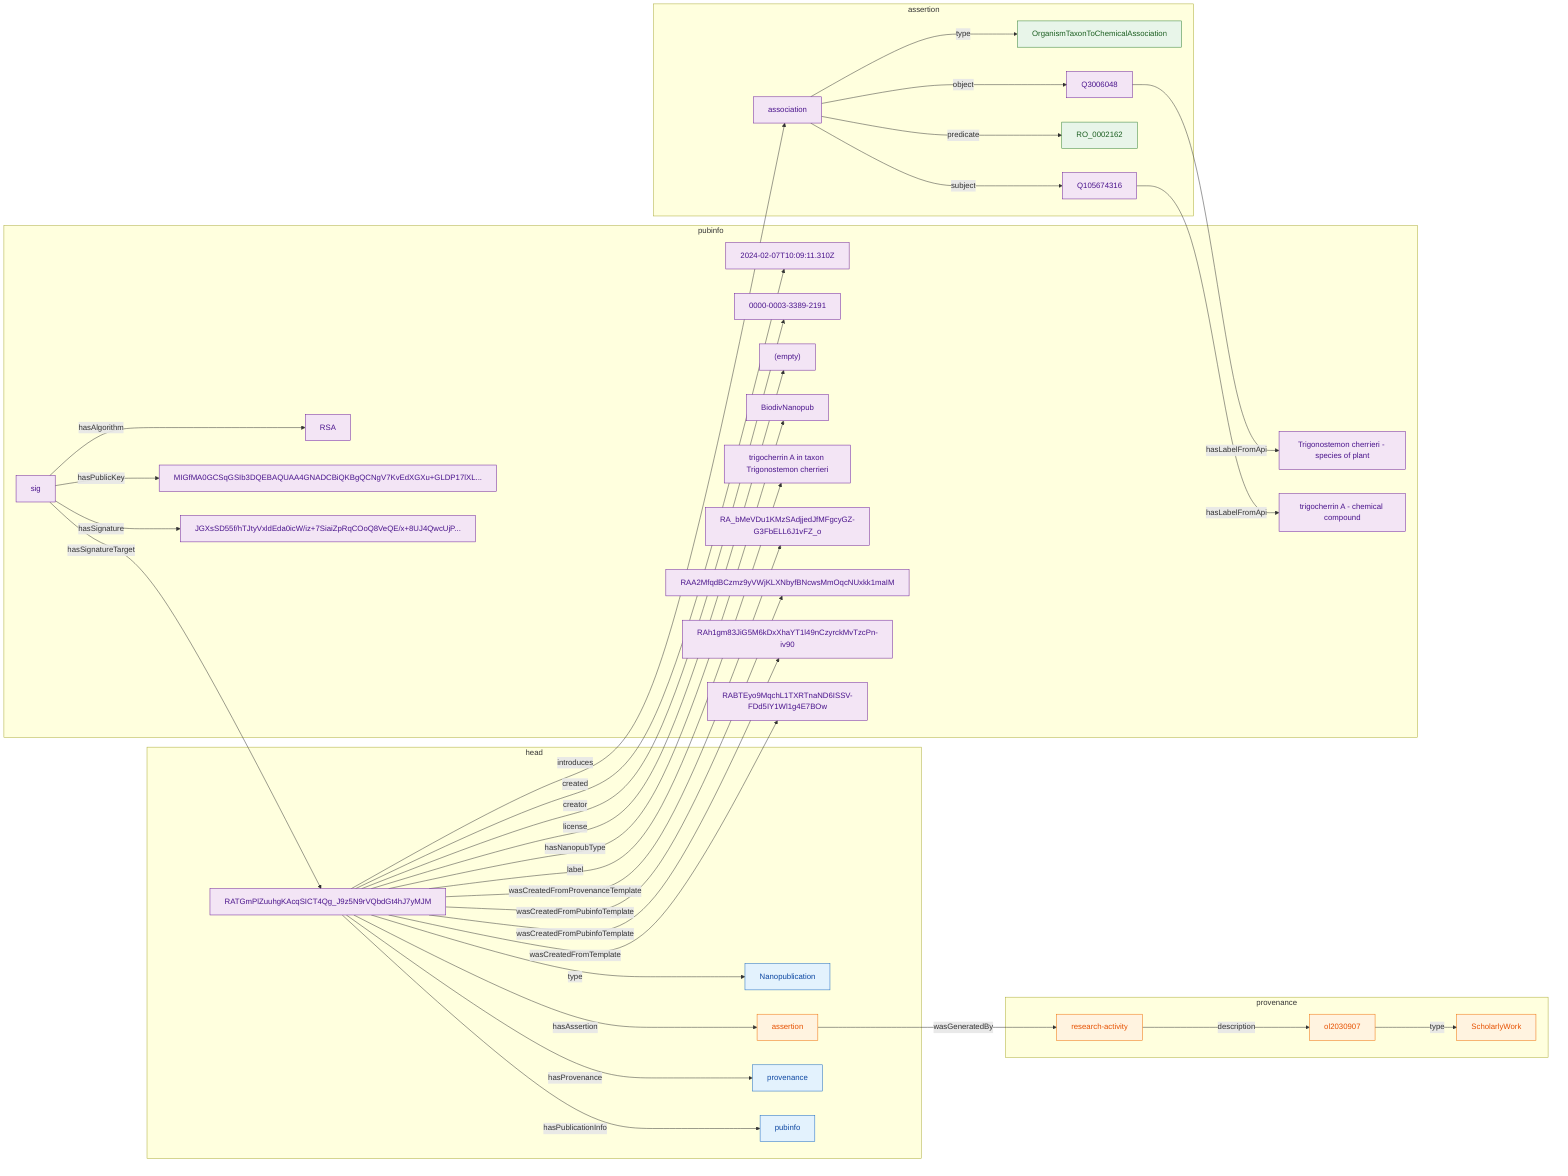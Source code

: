 graph LR
  classDef head fill:#E3F2FD,stroke:#1565C0,stroke-width:1px,color:#0D47A1;
  classDef assertion fill:#E8F5E9,stroke:#2E7D32,stroke-width:1px,color:#1B5E20;
  classDef provenance fill:#FFF3E0,stroke:#EF6C00,stroke-width:1px,color:#E65100;
  classDef pubinfo fill:#F3E5F5,stroke:#6A1B9A,stroke-width:1px,color:#4A148C;
  classDef other fill:#ECEFF1,stroke:#455A64,stroke-width:1px,color:#263238;
  subgraph head
    N0["RATGmPlZuuhgKAcqSICT4Qg_J9z5N9rVQbdGt4hJ7yMJM"]
    N1["Nanopublication"]
    N2["assertion"]
    N3["provenance"]
    N4["pubinfo"]
    N0 -- type --> N1
    N0 -- hasAssertion --> N2
    N0 -- hasProvenance --> N3
    N0 -- hasPublicationInfo --> N4
  end
  subgraph assertion
    N5["association"]
    N6["OrganismTaxonToChemicalAssociation"]
    N7["Q3006048"]
    N8["RO_0002162"]
    N9["Q105674316"]
    N5 -- type --> N6
    N5 -- object --> N7
    N5 -- predicate --> N8
    N5 -- subject --> N9
  end
  subgraph provenance
    N10["research-activity"]
    N11["ol2030907"]
    N12["ScholarlyWork"]
    N2["assertion"]
    N2 -- wasGeneratedBy --> N10
    N11 -- type --> N12
    N10 -- description --> N11
  end
  subgraph pubinfo
    N0["RATGmPlZuuhgKAcqSICT4Qg_J9z5N9rVQbdGt4hJ7yMJM"]
    N13["2024-02-07T10:09:11.310Z"]
    N14["0000-0003-3389-2191"]
    N15["(empty)"]
    N16["BiodivNanopub"]
    N17["trigocherrin A in taxon Trigonostemon cherrieri"]
    N18["RA_bMeVDu1KMzSAdjjedJfMFgcyGZ-G3FbELL6J1vFZ_o"]
    N19["RAA2MfqdBCzmz9yVWjKLXNbyfBNcwsMmOqcNUxkk1maIM"]
    N20["RAh1gm83JiG5M6kDxXhaYT1l49nCzyrckMvTzcPn-iv90"]
    N21["RABTEyo9MqchL1TXRTnaND6ISSV-FDd5IY1Wl1g4E7BOw"]
    N22["Trigonostemon cherrieri - species of plant"]
    N23["trigocherrin A - chemical compound"]
    N24["sig"]
    N25["RSA"]
    N26["MIGfMA0GCSqGSIb3DQEBAQUAA4GNADCBiQKBgQCNgV7KvEdXGXu+GLDP17lXL..."]
    N27["JGXsSD55f/hTJtyVxldEda0icW/iz+7SiaiZpRqCOoQ8VeQE/x+8UJ4QwcUjP..."]
    N5["association"]
    N7["Q3006048"]
    N9["Q105674316"]
    N0 -- created --> N13
    N0 -- creator --> N14
    N0 -- license --> N15
    N0 -- hasNanopubType --> N16
    N0 -- introduces --> N5
    N0 -- label --> N17
    N0 -- wasCreatedFromProvenanceTemplate --> N18
    N0 -- wasCreatedFromPubinfoTemplate --> N19
    N0 -- wasCreatedFromPubinfoTemplate --> N20
    N0 -- wasCreatedFromTemplate --> N21
    N7 -- hasLabelFromApi --> N22
    N9 -- hasLabelFromApi --> N23
    N24 -- hasAlgorithm --> N25
    N24 -- hasPublicKey --> N26
    N24 -- hasSignature --> N27
    N24 -- hasSignatureTarget --> N0
  end
  class N0,N1,N2,N3,N4 head;
  class N5,N6,N7,N8,N9 assertion;
  class N10,N11,N12,N2 provenance;
  class N0,N13,N14,N15,N16,N17,N18,N19,N20,N21,N22,N23,N24,N25,N26,N27,N5,N7,N9 pubinfo;